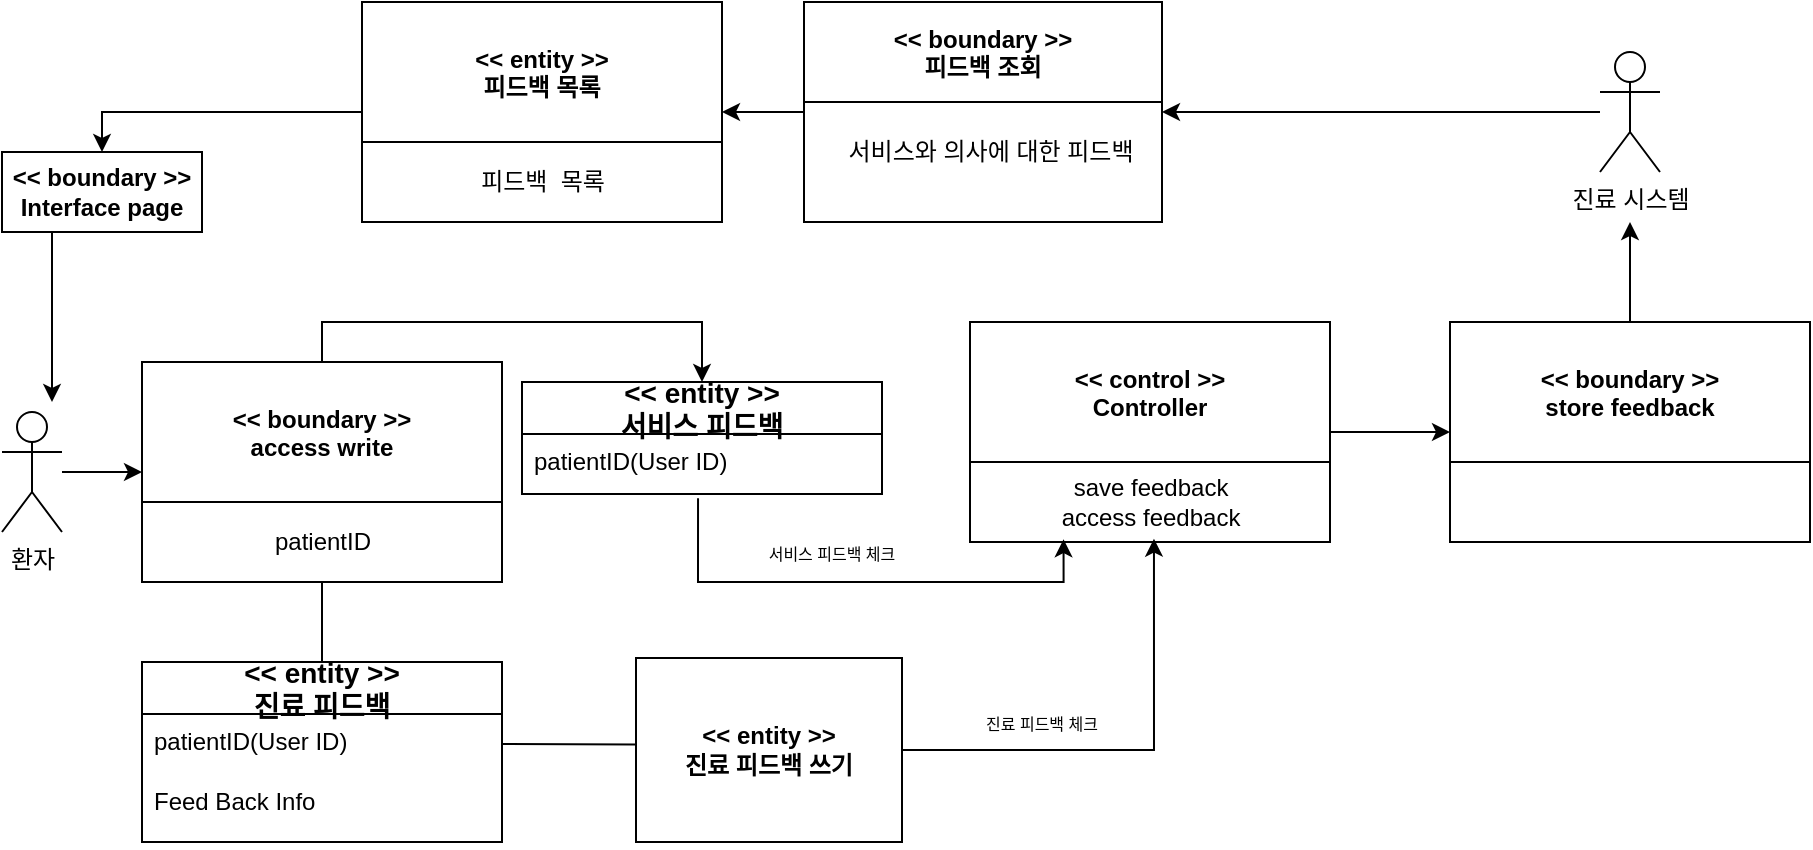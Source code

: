 <mxfile version="14.6.6" type="github">
  <diagram id="COMjNyVUd5fdEqpG4wd7" name="Page-1">
    <mxGraphModel dx="1034" dy="1116" grid="1" gridSize="10" guides="1" tooltips="1" connect="1" arrows="1" fold="1" page="1" pageScale="1" pageWidth="1100" pageHeight="850" math="0" shadow="0">
      <root>
        <mxCell id="0" />
        <mxCell id="1" parent="0" />
        <mxCell id="jwZGUhkXCygK-l2zZaAF-39" style="edgeStyle=orthogonalEdgeStyle;rounded=0;orthogonalLoop=1;jettySize=auto;html=1;entryX=1;entryY=0.5;entryDx=0;entryDy=0;" edge="1" parent="1" source="Dtp3rhjISmE1_UI2CVRm-2" target="Dtp3rhjISmE1_UI2CVRm-31">
          <mxGeometry relative="1" as="geometry">
            <mxPoint x="640" y="215" as="targetPoint" />
          </mxGeometry>
        </mxCell>
        <mxCell id="Dtp3rhjISmE1_UI2CVRm-2" value="진료 시스템" style="shape=umlActor;verticalLabelPosition=bottom;verticalAlign=top;html=1;outlineConnect=0;" parent="1" vertex="1">
          <mxGeometry x="829" y="195" width="30" height="60" as="geometry" />
        </mxCell>
        <mxCell id="OPc9nDSy-Yzxt8gLuNaa-9" style="edgeStyle=orthogonalEdgeStyle;rounded=0;orthogonalLoop=1;jettySize=auto;html=1;entryX=0;entryY=0.5;entryDx=0;entryDy=0;" parent="1" source="Dtp3rhjISmE1_UI2CVRm-3" target="SsTOA8I2RhOl6AxfoDHe-11" edge="1">
          <mxGeometry relative="1" as="geometry" />
        </mxCell>
        <mxCell id="Dtp3rhjISmE1_UI2CVRm-3" value="환자" style="shape=umlActor;verticalLabelPosition=bottom;verticalAlign=top;html=1;outlineConnect=0;" parent="1" vertex="1">
          <mxGeometry x="30" y="375" width="30" height="60" as="geometry" />
        </mxCell>
        <mxCell id="jwZGUhkXCygK-l2zZaAF-44" style="edgeStyle=orthogonalEdgeStyle;rounded=0;orthogonalLoop=1;jettySize=auto;html=1;entryX=0.5;entryY=0;entryDx=0;entryDy=0;" edge="1" parent="1" source="Dtp3rhjISmE1_UI2CVRm-14" target="jwZGUhkXCygK-l2zZaAF-43">
          <mxGeometry relative="1" as="geometry" />
        </mxCell>
        <mxCell id="Dtp3rhjISmE1_UI2CVRm-14" value="&lt;&lt; entity &gt;&gt;&#xa;피드백 목록" style="swimlane;startSize=70;" parent="1" vertex="1">
          <mxGeometry x="210" y="170" width="180" height="110" as="geometry" />
        </mxCell>
        <mxCell id="Dtp3rhjISmE1_UI2CVRm-15" value="피드백&amp;nbsp; 목록" style="text;html=1;align=center;verticalAlign=middle;resizable=0;points=[];autosize=1;strokeColor=none;" parent="Dtp3rhjISmE1_UI2CVRm-14" vertex="1">
          <mxGeometry x="50" y="80" width="80" height="20" as="geometry" />
        </mxCell>
        <mxCell id="jwZGUhkXCygK-l2zZaAF-40" style="edgeStyle=orthogonalEdgeStyle;rounded=0;orthogonalLoop=1;jettySize=auto;html=1;entryX=1;entryY=0.5;entryDx=0;entryDy=0;" edge="1" parent="1" source="Dtp3rhjISmE1_UI2CVRm-31" target="Dtp3rhjISmE1_UI2CVRm-14">
          <mxGeometry relative="1" as="geometry" />
        </mxCell>
        <mxCell id="Dtp3rhjISmE1_UI2CVRm-31" value="&lt;&lt; boundary &gt;&gt;&#xa;피드백 조회" style="swimlane;startSize=50;" parent="1" vertex="1">
          <mxGeometry x="431" y="170" width="179" height="110" as="geometry" />
        </mxCell>
        <mxCell id="SsTOA8I2RhOl6AxfoDHe-5" value="서비스와 의사에 대한 피드백" style="text;html=1;align=center;verticalAlign=middle;resizable=0;points=[];autosize=1;strokeColor=none;" parent="Dtp3rhjISmE1_UI2CVRm-31" vertex="1">
          <mxGeometry x="7.5" y="65" width="170" height="20" as="geometry" />
        </mxCell>
        <mxCell id="jwZGUhkXCygK-l2zZaAF-51" style="edgeStyle=orthogonalEdgeStyle;rounded=0;orthogonalLoop=1;jettySize=auto;html=1;entryX=0.5;entryY=0;entryDx=0;entryDy=0;exitX=0.5;exitY=0;exitDx=0;exitDy=0;" edge="1" parent="1" source="SsTOA8I2RhOl6AxfoDHe-11" target="jwZGUhkXCygK-l2zZaAF-48">
          <mxGeometry relative="1" as="geometry" />
        </mxCell>
        <mxCell id="SsTOA8I2RhOl6AxfoDHe-11" value="&lt;&lt; boundary &gt;&gt;&#xa;access write" style="swimlane;startSize=70;" parent="1" vertex="1">
          <mxGeometry x="100" y="350" width="180" height="110" as="geometry" />
        </mxCell>
        <mxCell id="SsTOA8I2RhOl6AxfoDHe-12" value="patientID" style="text;html=1;align=center;verticalAlign=middle;resizable=0;points=[];autosize=1;strokeColor=none;" parent="SsTOA8I2RhOl6AxfoDHe-11" vertex="1">
          <mxGeometry x="60" y="80" width="60" height="20" as="geometry" />
        </mxCell>
        <mxCell id="jwZGUhkXCygK-l2zZaAF-38" style="edgeStyle=orthogonalEdgeStyle;rounded=0;orthogonalLoop=1;jettySize=auto;html=1;" edge="1" parent="1" source="SsTOA8I2RhOl6AxfoDHe-17">
          <mxGeometry relative="1" as="geometry">
            <mxPoint x="844" y="280" as="targetPoint" />
          </mxGeometry>
        </mxCell>
        <mxCell id="SsTOA8I2RhOl6AxfoDHe-17" value="&lt;&lt; boundary &gt;&gt;&#xa;store feedback" style="swimlane;startSize=70;" parent="1" vertex="1">
          <mxGeometry x="754" y="330" width="180" height="110" as="geometry" />
        </mxCell>
        <mxCell id="jwZGUhkXCygK-l2zZaAF-37" style="edgeStyle=orthogonalEdgeStyle;rounded=0;orthogonalLoop=1;jettySize=auto;html=1;" edge="1" parent="1" source="OPc9nDSy-Yzxt8gLuNaa-1" target="SsTOA8I2RhOl6AxfoDHe-17">
          <mxGeometry relative="1" as="geometry" />
        </mxCell>
        <mxCell id="OPc9nDSy-Yzxt8gLuNaa-1" value="&lt;&lt; control &gt;&gt;&#xa;Controller" style="swimlane;startSize=70;" parent="1" vertex="1">
          <mxGeometry x="514" y="330" width="180" height="110" as="geometry" />
        </mxCell>
        <mxCell id="OPc9nDSy-Yzxt8gLuNaa-2" value="save feedback&lt;br&gt;access feedback" style="text;html=1;align=center;verticalAlign=middle;resizable=0;points=[];autosize=1;strokeColor=none;" parent="OPc9nDSy-Yzxt8gLuNaa-1" vertex="1">
          <mxGeometry x="35" y="75" width="110" height="30" as="geometry" />
        </mxCell>
        <mxCell id="jwZGUhkXCygK-l2zZaAF-6" style="edgeStyle=orthogonalEdgeStyle;rounded=0;orthogonalLoop=1;jettySize=auto;html=1;entryX=0.518;entryY=1.111;entryDx=0;entryDy=0;entryPerimeter=0;exitX=1;exitY=0.5;exitDx=0;exitDy=0;" edge="1" parent="1" source="jwZGUhkXCygK-l2zZaAF-10" target="OPc9nDSy-Yzxt8gLuNaa-2">
          <mxGeometry relative="1" as="geometry">
            <mxPoint x="570" y="350" as="targetPoint" />
            <mxPoint x="540" y="545" as="sourcePoint" />
          </mxGeometry>
        </mxCell>
        <mxCell id="jwZGUhkXCygK-l2zZaAF-10" value="&lt;span style=&quot;font-weight: 700&quot;&gt;&amp;lt;&amp;lt; entity &amp;gt;&amp;gt;&lt;/span&gt;&lt;br style=&quot;padding: 0px ; margin: 0px ; font-weight: 700&quot;&gt;&lt;span style=&quot;font-weight: 700&quot;&gt;진료 피드백 쓰기&lt;/span&gt;" style="rounded=0;whiteSpace=wrap;html=1;" vertex="1" parent="1">
          <mxGeometry x="347" y="498" width="133" height="92" as="geometry" />
        </mxCell>
        <mxCell id="jwZGUhkXCygK-l2zZaAF-28" value="&lt;&lt; entity &gt;&gt;&#xa;진료 피드백" style="swimlane;fontStyle=1;childLayout=stackLayout;horizontal=1;startSize=26;horizontalStack=0;resizeParent=1;resizeParentMax=0;resizeLast=0;collapsible=1;marginBottom=0;align=center;fontSize=14;" vertex="1" parent="1">
          <mxGeometry x="100" y="500" width="180" height="90" as="geometry" />
        </mxCell>
        <mxCell id="jwZGUhkXCygK-l2zZaAF-29" value="patientID(User ID)" style="text;strokeColor=none;fillColor=none;spacingLeft=4;spacingRight=4;overflow=hidden;rotatable=0;points=[[0,0.5],[1,0.5]];portConstraint=eastwest;fontSize=12;" vertex="1" parent="jwZGUhkXCygK-l2zZaAF-28">
          <mxGeometry y="26" width="180" height="30" as="geometry" />
        </mxCell>
        <mxCell id="jwZGUhkXCygK-l2zZaAF-30" value="Feed Back Info" style="text;strokeColor=none;fillColor=none;spacingLeft=4;spacingRight=4;overflow=hidden;rotatable=0;points=[[0,0.5],[1,0.5]];portConstraint=eastwest;fontSize=12;" vertex="1" parent="jwZGUhkXCygK-l2zZaAF-28">
          <mxGeometry y="56" width="180" height="34" as="geometry" />
        </mxCell>
        <mxCell id="jwZGUhkXCygK-l2zZaAF-34" value="" style="endArrow=none;html=1;entryX=0.5;entryY=1;entryDx=0;entryDy=0;exitX=0.5;exitY=0;exitDx=0;exitDy=0;" edge="1" parent="1" source="jwZGUhkXCygK-l2zZaAF-28" target="SsTOA8I2RhOl6AxfoDHe-11">
          <mxGeometry width="50" height="50" relative="1" as="geometry">
            <mxPoint x="420" y="490" as="sourcePoint" />
            <mxPoint x="470" y="440" as="targetPoint" />
          </mxGeometry>
        </mxCell>
        <mxCell id="jwZGUhkXCygK-l2zZaAF-35" value="" style="endArrow=none;html=1;exitX=1;exitY=0.5;exitDx=0;exitDy=0;entryX=0.001;entryY=0.47;entryDx=0;entryDy=0;entryPerimeter=0;" edge="1" parent="1" source="jwZGUhkXCygK-l2zZaAF-29" target="jwZGUhkXCygK-l2zZaAF-10">
          <mxGeometry width="50" height="50" relative="1" as="geometry">
            <mxPoint x="470" y="470" as="sourcePoint" />
            <mxPoint x="520" y="420" as="targetPoint" />
          </mxGeometry>
        </mxCell>
        <mxCell id="jwZGUhkXCygK-l2zZaAF-45" style="edgeStyle=orthogonalEdgeStyle;rounded=0;orthogonalLoop=1;jettySize=auto;html=1;exitX=0.25;exitY=1;exitDx=0;exitDy=0;" edge="1" parent="1" source="jwZGUhkXCygK-l2zZaAF-43">
          <mxGeometry relative="1" as="geometry">
            <mxPoint x="55" y="370" as="targetPoint" />
            <mxPoint x="79.0" y="285" as="sourcePoint" />
          </mxGeometry>
        </mxCell>
        <mxCell id="jwZGUhkXCygK-l2zZaAF-43" value="&lt;span style=&quot;font-weight: 700&quot;&gt;&amp;lt;&amp;lt; boundary &amp;gt;&amp;gt;&lt;/span&gt;&lt;br style=&quot;padding: 0px ; margin: 0px ; font-weight: 700&quot;&gt;&lt;span style=&quot;font-weight: 700&quot;&gt;Interface page&lt;/span&gt;" style="whiteSpace=wrap;html=1;align=center;" vertex="1" parent="1">
          <mxGeometry x="30" y="245" width="100" height="40" as="geometry" />
        </mxCell>
        <mxCell id="jwZGUhkXCygK-l2zZaAF-46" value="&lt;font style=&quot;font-size: 8px&quot;&gt;서비스&amp;nbsp;피드백 체크&lt;/font&gt;" style="text;html=1;strokeColor=none;fillColor=none;align=center;verticalAlign=middle;whiteSpace=wrap;rounded=0;" vertex="1" parent="1">
          <mxGeometry x="395" y="435" width="100" height="20" as="geometry" />
        </mxCell>
        <mxCell id="jwZGUhkXCygK-l2zZaAF-47" value="&lt;font style=&quot;font-size: 8px&quot;&gt;진료 피드백 체크&lt;/font&gt;" style="text;html=1;strokeColor=none;fillColor=none;align=center;verticalAlign=middle;whiteSpace=wrap;rounded=0;" vertex="1" parent="1">
          <mxGeometry x="500" y="520" width="100" height="20" as="geometry" />
        </mxCell>
        <mxCell id="jwZGUhkXCygK-l2zZaAF-48" value="&lt;&lt; entity &gt;&gt;&#xa;서비스 피드백" style="swimlane;fontStyle=1;childLayout=stackLayout;horizontal=1;startSize=26;horizontalStack=0;resizeParent=1;resizeParentMax=0;resizeLast=0;collapsible=1;marginBottom=0;align=center;fontSize=14;" vertex="1" parent="1">
          <mxGeometry x="290" y="360" width="180" height="56" as="geometry" />
        </mxCell>
        <mxCell id="jwZGUhkXCygK-l2zZaAF-49" value="patientID(User ID)" style="text;strokeColor=none;fillColor=none;spacingLeft=4;spacingRight=4;overflow=hidden;rotatable=0;points=[[0,0.5],[1,0.5]];portConstraint=eastwest;fontSize=12;" vertex="1" parent="jwZGUhkXCygK-l2zZaAF-48">
          <mxGeometry y="26" width="180" height="30" as="geometry" />
        </mxCell>
        <mxCell id="jwZGUhkXCygK-l2zZaAF-52" style="edgeStyle=orthogonalEdgeStyle;rounded=0;orthogonalLoop=1;jettySize=auto;html=1;exitX=0.489;exitY=1.069;exitDx=0;exitDy=0;exitPerimeter=0;entryX=0.107;entryY=1.12;entryDx=0;entryDy=0;entryPerimeter=0;" edge="1" parent="1" source="jwZGUhkXCygK-l2zZaAF-49" target="OPc9nDSy-Yzxt8gLuNaa-2">
          <mxGeometry relative="1" as="geometry">
            <mxPoint x="520" y="401" as="targetPoint" />
            <Array as="points">
              <mxPoint x="378" y="460" />
              <mxPoint x="561" y="460" />
            </Array>
          </mxGeometry>
        </mxCell>
        <mxCell id="jwZGUhkXCygK-l2zZaAF-53" value="" style="shape=image;html=1;verticalAlign=top;verticalLabelPosition=bottom;labelBackgroundColor=#ffffff;imageAspect=0;aspect=fixed;image=https://cdn3.iconfinder.com/data/icons/social-media-2125/80/smile-128.png" vertex="1" parent="1">
          <mxGeometry x="498" y="304" width="45" height="45" as="geometry" />
        </mxCell>
      </root>
    </mxGraphModel>
  </diagram>
</mxfile>
